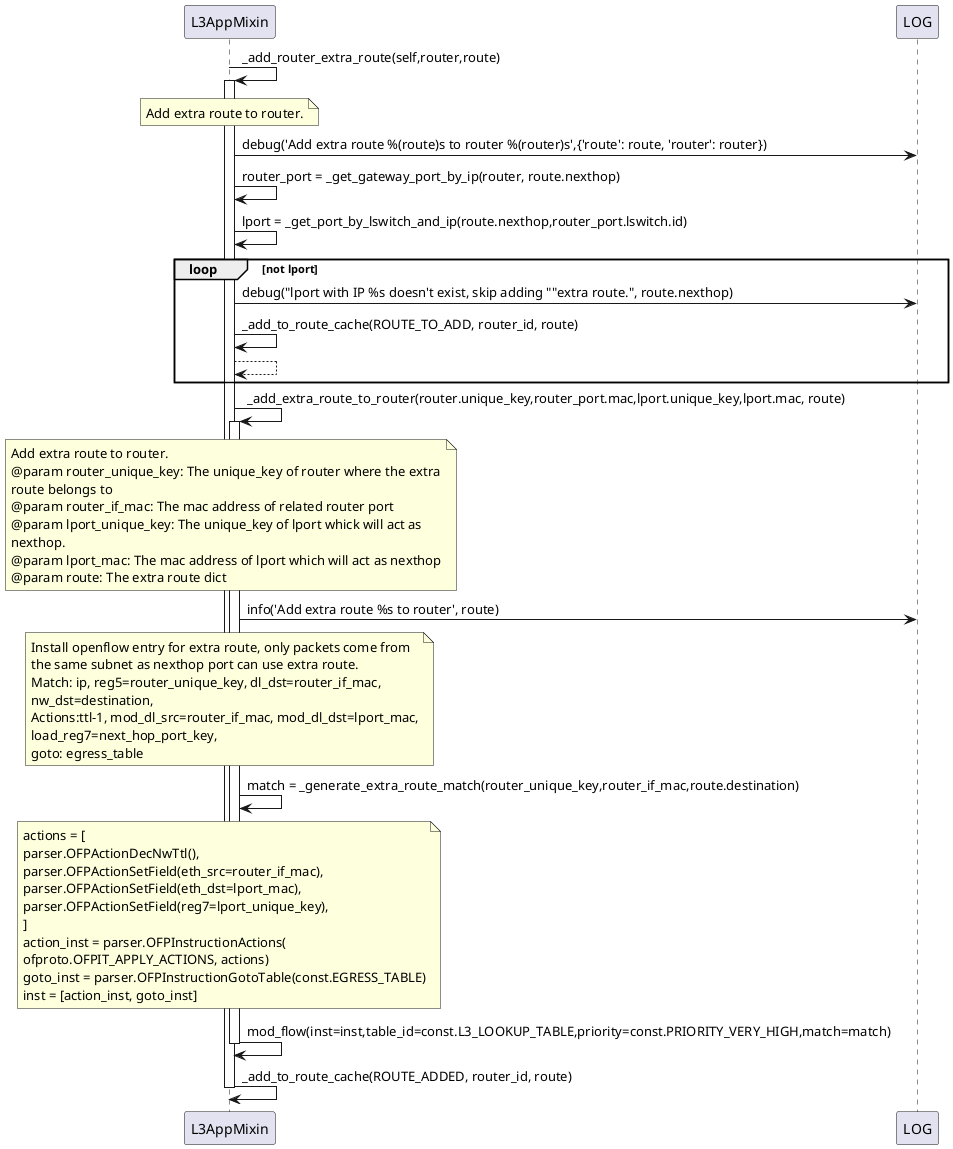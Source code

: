 @startuml add new router port
L3AppMixin->L3AppMixin:_add_router_extra_route(self,router,route)
activate L3AppMixin
note over L3AppMixin
    Add extra route to router.
end note

L3AppMixin->LOG:debug('Add extra route %(route)s to router %(router)s',{'route': route, 'router': router})

L3AppMixin->L3AppMixin:router_port = _get_gateway_port_by_ip(router, route.nexthop)
L3AppMixin->L3AppMixin:lport = _get_port_by_lswitch_and_ip(route.nexthop,router_port.lswitch.id)
loop not lport
    L3AppMixin->LOG:debug("lport with IP %s doesn't exist, skip adding ""extra route.", route.nexthop)
    L3AppMixin->L3AppMixin:_add_to_route_cache(ROUTE_TO_ADD, router_id, route)
    L3AppMixin-->L3AppMixin
end
L3AppMixin->L3AppMixin:_add_extra_route_to_router(router.unique_key,router_port.mac,lport.unique_key,lport.mac, route)
activate L3AppMixin
note over L3AppMixin
    Add extra route to router.
    @param router_unique_key: The unique_key of router where the extra
    route belongs to
    @param router_if_mac: The mac address of related router port
    @param lport_unique_key: The unique_key of lport whick will act as
    nexthop.
    @param lport_mac: The mac address of lport which will act as nexthop
    @param route: The extra route dict
end note
L3AppMixin->LOG:info('Add extra route %s to router', route)

note over L3AppMixin
    Install openflow entry for extra route, only packets come from
    the same subnet as nexthop port can use extra route.
    Match: ip, reg5=router_unique_key, dl_dst=router_if_mac,
    nw_dst=destination,
    Actions:ttl-1, mod_dl_src=router_if_mac, mod_dl_dst=lport_mac,
    load_reg7=next_hop_port_key,
    goto: egress_table
end note
L3AppMixin->L3AppMixin:match = _generate_extra_route_match(router_unique_key,router_if_mac,route.destination)

note over L3AppMixin
    actions = [
    parser.OFPActionDecNwTtl(),
    parser.OFPActionSetField(eth_src=router_if_mac),
    parser.OFPActionSetField(eth_dst=lport_mac),
    parser.OFPActionSetField(reg7=lport_unique_key),
    ]
    action_inst = parser.OFPInstructionActions(
    ofproto.OFPIT_APPLY_ACTIONS, actions)
    goto_inst = parser.OFPInstructionGotoTable(const.EGRESS_TABLE)
    inst = [action_inst, goto_inst]
end note
L3AppMixin->L3AppMixin:mod_flow(inst=inst,table_id=const.L3_LOOKUP_TABLE,priority=const.PRIORITY_VERY_HIGH,match=match)
deactivate
L3AppMixin->L3AppMixin:_add_to_route_cache(ROUTE_ADDED, router_id, route)
deactivate
@enduml